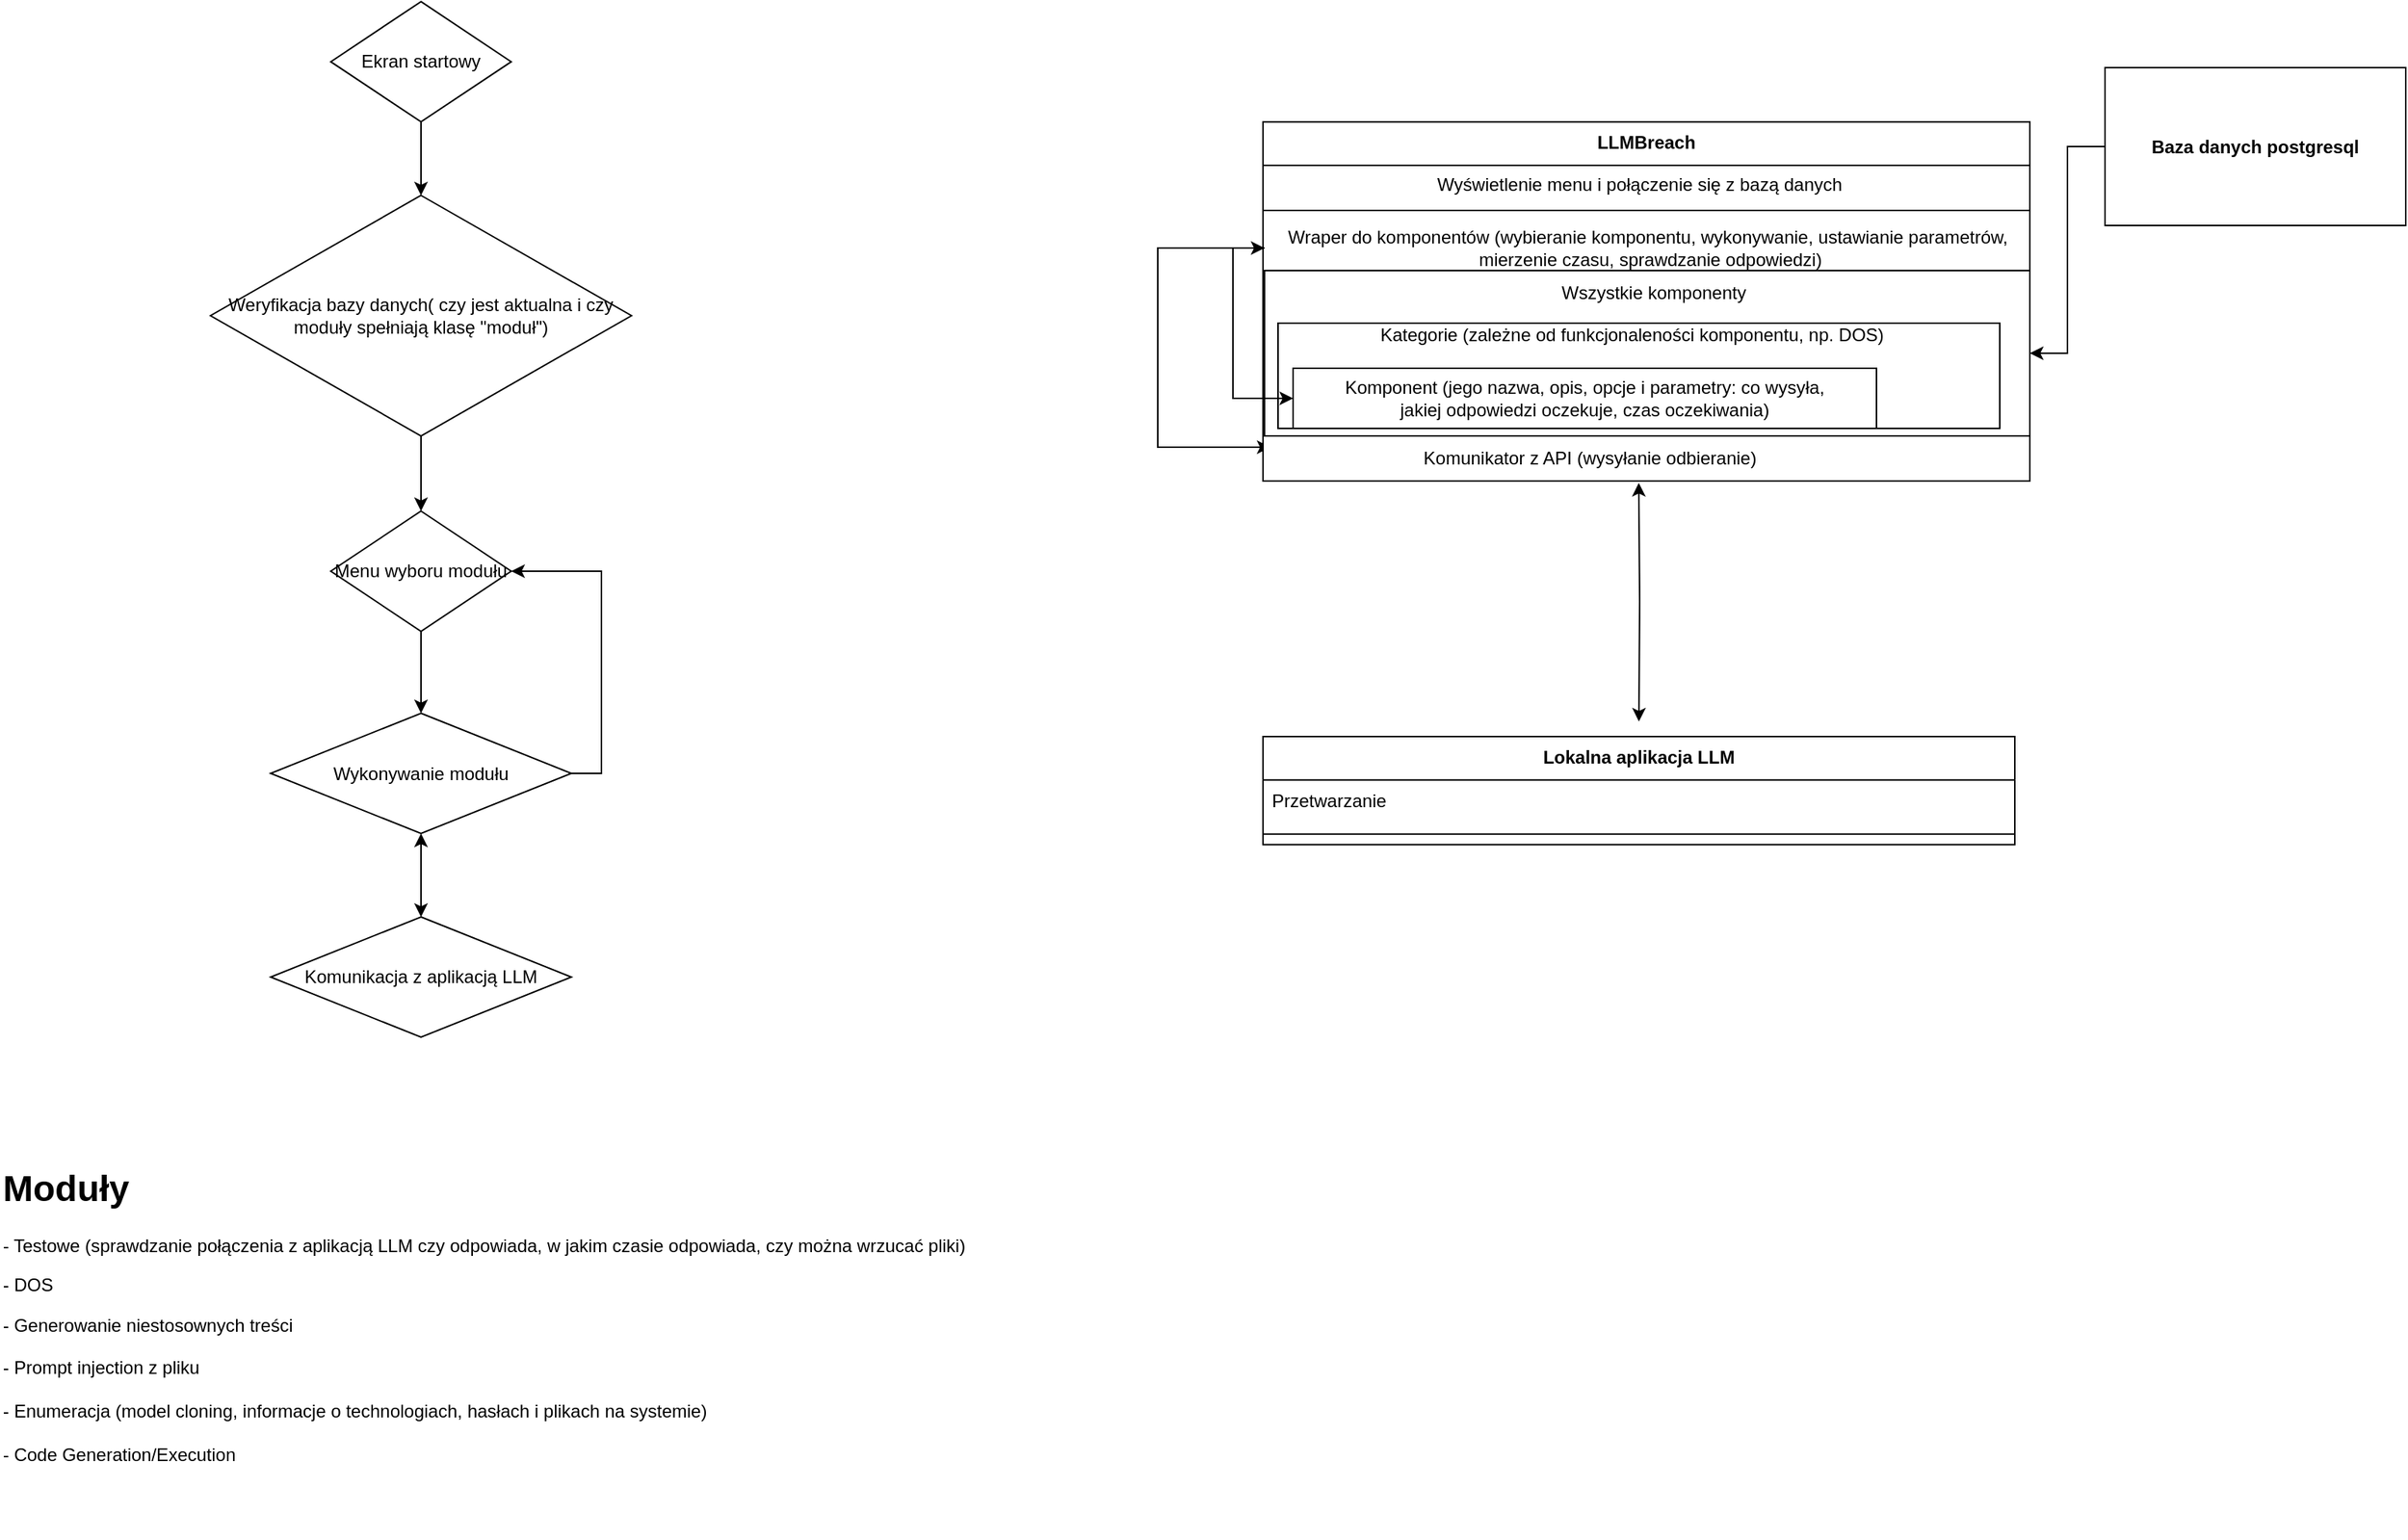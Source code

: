 <mxfile version="24.7.12">
  <diagram name="Strona-1" id="xsa9B9rwEk3ypq9Gwho9">
    <mxGraphModel dx="1886" dy="525" grid="1" gridSize="10" guides="1" tooltips="1" connect="1" arrows="1" fold="1" page="1" pageScale="1" pageWidth="827" pageHeight="1169" math="0" shadow="0">
      <root>
        <mxCell id="0" />
        <mxCell id="1" parent="0" />
        <mxCell id="NHLAjTvj-q2QCi7Z65vW-63" value="" style="rounded=0;whiteSpace=wrap;html=1;" parent="1" vertex="1">
          <mxGeometry x="21" y="355" width="499" height="35" as="geometry" />
        </mxCell>
        <mxCell id="NHLAjTvj-q2QCi7Z65vW-59" value="" style="rounded=0;whiteSpace=wrap;html=1;" parent="1" vertex="1">
          <mxGeometry x="20" y="210" width="510" height="180" as="geometry" />
        </mxCell>
        <mxCell id="NHLAjTvj-q2QCi7Z65vW-46" style="edgeStyle=orthogonalEdgeStyle;rounded=0;orthogonalLoop=1;jettySize=auto;html=1;startArrow=classic;startFill=1;entryX=0.49;entryY=1.007;entryDx=0;entryDy=0;entryPerimeter=0;" parent="1" target="NHLAjTvj-q2QCi7Z65vW-59" edge="1">
          <mxGeometry relative="1" as="geometry">
            <mxPoint x="270" y="550" as="sourcePoint" />
            <mxPoint x="269.74" y="430" as="targetPoint" />
          </mxGeometry>
        </mxCell>
        <mxCell id="5" value="Lokalna aplikacja LLM" style="swimlane;fontStyle=1;align=center;verticalAlign=top;childLayout=stackLayout;horizontal=1;startSize=28.933;horizontalStack=0;resizeParent=1;resizeParentMax=0;resizeLast=0;collapsible=0;marginBottom=0;" parent="1" vertex="1">
          <mxGeometry x="20" y="560" width="500" height="71.933" as="geometry" />
        </mxCell>
        <mxCell id="6" value="Przetwarzanie" style="text;strokeColor=none;fillColor=none;align=left;verticalAlign=top;spacingLeft=4;spacingRight=4;overflow=hidden;rotatable=0;points=[[0,0.5],[1,0.5]];portConstraint=eastwest;" parent="5" vertex="1">
          <mxGeometry y="28.933" width="500" height="29" as="geometry" />
        </mxCell>
        <mxCell id="7" style="line;strokeWidth=1;fillColor=none;align=left;verticalAlign=middle;spacingTop=-1;spacingLeft=3;spacingRight=3;rotatable=0;labelPosition=right;points=[];portConstraint=eastwest;strokeColor=inherit;" parent="5" vertex="1">
          <mxGeometry y="57.933" width="500" height="14" as="geometry" />
        </mxCell>
        <mxCell id="NHLAjTvj-q2QCi7Z65vW-36" value="" style="rounded=0;whiteSpace=wrap;html=1;" parent="1" vertex="1">
          <mxGeometry x="21" y="250" width="509" height="110" as="geometry" />
        </mxCell>
        <mxCell id="NHLAjTvj-q2QCi7Z65vW-37" value="" style="rounded=0;whiteSpace=wrap;html=1;" parent="1" vertex="1">
          <mxGeometry x="30" y="285" width="480" height="70" as="geometry" />
        </mxCell>
        <mxCell id="NHLAjTvj-q2QCi7Z65vW-38" value="Wszystkie komponenty" style="text;html=1;align=center;verticalAlign=middle;whiteSpace=wrap;rounded=0;" parent="1" vertex="1">
          <mxGeometry x="160" y="250" width="240" height="30" as="geometry" />
        </mxCell>
        <mxCell id="NHLAjTvj-q2QCi7Z65vW-39" value="&lt;div&gt;Kategorie (zależne od funkcjonaleności komponentu, np. DOS)&lt;/div&gt;&lt;div&gt;&lt;br&gt;&lt;/div&gt;" style="text;html=1;align=center;verticalAlign=middle;whiteSpace=wrap;rounded=0;" parent="1" vertex="1">
          <mxGeometry x="21" y="285" width="489" height="30" as="geometry" />
        </mxCell>
        <mxCell id="NHLAjTvj-q2QCi7Z65vW-41" value="&lt;div&gt;Komponent (jego nazwa, opis, opcje i parametry: co wysyła,&lt;/div&gt;&lt;div&gt;jakiej odpowiedzi oczekuje, czas oczekiwania)&lt;/div&gt;" style="rounded=0;whiteSpace=wrap;html=1;" parent="1" vertex="1">
          <mxGeometry x="40" y="315" width="388" height="40" as="geometry" />
        </mxCell>
        <mxCell id="NHLAjTvj-q2QCi7Z65vW-52" style="edgeStyle=orthogonalEdgeStyle;rounded=0;orthogonalLoop=1;jettySize=auto;html=1;entryX=1;entryY=0.5;entryDx=0;entryDy=0;" parent="1" source="NHLAjTvj-q2QCi7Z65vW-50" target="NHLAjTvj-q2QCi7Z65vW-36" edge="1">
          <mxGeometry relative="1" as="geometry" />
        </mxCell>
        <mxCell id="NHLAjTvj-q2QCi7Z65vW-50" value="&lt;h4&gt;Baza danych postgresql&lt;/h4&gt;" style="rounded=0;whiteSpace=wrap;html=1;" parent="1" vertex="1">
          <mxGeometry x="580" y="115" width="200" height="105" as="geometry" />
        </mxCell>
        <mxCell id="2" value="LLMBreach" style="swimlane;fontStyle=1;align=center;verticalAlign=top;childLayout=stackLayout;horizontal=1;startSize=28.933;horizontalStack=0;resizeParent=1;resizeParentMax=0;resizeLast=0;collapsible=0;marginBottom=0;" parent="1" vertex="1">
          <mxGeometry x="20" y="151.07" width="510" height="58.93" as="geometry" />
        </mxCell>
        <mxCell id="NHLAjTvj-q2QCi7Z65vW-65" style="edgeStyle=orthogonalEdgeStyle;rounded=0;orthogonalLoop=1;jettySize=auto;html=1;entryX=0;entryY=0.5;entryDx=0;entryDy=0;startArrow=classic;startFill=1;" parent="1" source="NHLAjTvj-q2QCi7Z65vW-58" target="NHLAjTvj-q2QCi7Z65vW-41" edge="1">
          <mxGeometry relative="1" as="geometry">
            <Array as="points">
              <mxPoint y="235" />
              <mxPoint y="335" />
            </Array>
          </mxGeometry>
        </mxCell>
        <mxCell id="rRGUe4ISB4xN1bIgfNmd-7" style="edgeStyle=orthogonalEdgeStyle;rounded=0;orthogonalLoop=1;jettySize=auto;html=1;entryX=0;entryY=0.25;entryDx=0;entryDy=0;" parent="1" source="NHLAjTvj-q2QCi7Z65vW-58" target="NHLAjTvj-q2QCi7Z65vW-61" edge="1">
          <mxGeometry relative="1" as="geometry">
            <Array as="points">
              <mxPoint x="-50" y="235" />
              <mxPoint x="-50" y="368" />
            </Array>
          </mxGeometry>
        </mxCell>
        <mxCell id="NHLAjTvj-q2QCi7Z65vW-58" value="Wraper do komponentów (wybieranie komponentu, wykonywanie, ustawianie parametrów,&lt;br&gt;&amp;nbsp;mierzenie czasu, sprawdzanie odpowiedzi)" style="text;html=1;align=center;verticalAlign=middle;whiteSpace=wrap;rounded=0;" parent="1" vertex="1">
          <mxGeometry x="21" y="220.003" width="510" height="30" as="geometry" />
        </mxCell>
        <mxCell id="NHLAjTvj-q2QCi7Z65vW-60" value="Wyświetlenie menu i połączenie się z bazą danych" style="text;html=1;align=center;verticalAlign=middle;resizable=0;points=[];autosize=1;strokeColor=none;fillColor=none;" parent="1" vertex="1">
          <mxGeometry x="125" y="178" width="290" height="30" as="geometry" />
        </mxCell>
        <mxCell id="NHLAjTvj-q2QCi7Z65vW-67" value="" style="rounded=0;whiteSpace=wrap;html=1;" parent="1" vertex="1">
          <mxGeometry x="20" y="360" width="510" height="30" as="geometry" />
        </mxCell>
        <mxCell id="NHLAjTvj-q2QCi7Z65vW-61" value="Komunikator z API (wysyłanie odbieranie)" style="text;html=1;align=center;verticalAlign=middle;whiteSpace=wrap;rounded=0;" parent="1" vertex="1">
          <mxGeometry x="25" y="360" width="425" height="30" as="geometry" />
        </mxCell>
        <mxCell id="Mppl3Bngeb9TIjAJbDSZ-8" style="edgeStyle=orthogonalEdgeStyle;rounded=0;orthogonalLoop=1;jettySize=auto;html=1;" edge="1" parent="1" source="Mppl3Bngeb9TIjAJbDSZ-7" target="Mppl3Bngeb9TIjAJbDSZ-9">
          <mxGeometry relative="1" as="geometry">
            <mxPoint x="-640" y="200" as="targetPoint" />
          </mxGeometry>
        </mxCell>
        <mxCell id="Mppl3Bngeb9TIjAJbDSZ-7" value="Ekran startowy" style="rhombus;whiteSpace=wrap;html=1;" vertex="1" parent="1">
          <mxGeometry x="-600" y="71.07" width="120" height="80" as="geometry" />
        </mxCell>
        <mxCell id="Mppl3Bngeb9TIjAJbDSZ-10" style="edgeStyle=orthogonalEdgeStyle;rounded=0;orthogonalLoop=1;jettySize=auto;html=1;" edge="1" parent="1" source="Mppl3Bngeb9TIjAJbDSZ-9" target="Mppl3Bngeb9TIjAJbDSZ-11">
          <mxGeometry relative="1" as="geometry">
            <mxPoint x="-540" y="420" as="targetPoint" />
          </mxGeometry>
        </mxCell>
        <mxCell id="Mppl3Bngeb9TIjAJbDSZ-9" value="&lt;font style=&quot;font-size: 12px;&quot;&gt;Weryfikacja bazy danych( czy jest aktualna i czy moduły spełniają klasę &quot;moduł&quot;)&lt;/font&gt;" style="rhombus;whiteSpace=wrap;html=1;" vertex="1" parent="1">
          <mxGeometry x="-680" y="200" width="280" height="160" as="geometry" />
        </mxCell>
        <mxCell id="Mppl3Bngeb9TIjAJbDSZ-12" style="edgeStyle=orthogonalEdgeStyle;rounded=0;orthogonalLoop=1;jettySize=auto;html=1;" edge="1" parent="1" source="Mppl3Bngeb9TIjAJbDSZ-11" target="Mppl3Bngeb9TIjAJbDSZ-13">
          <mxGeometry relative="1" as="geometry">
            <mxPoint x="-540" y="540" as="targetPoint" />
          </mxGeometry>
        </mxCell>
        <mxCell id="Mppl3Bngeb9TIjAJbDSZ-11" value="Menu wyboru modułu" style="rhombus;whiteSpace=wrap;html=1;" vertex="1" parent="1">
          <mxGeometry x="-600" y="410" width="120" height="80" as="geometry" />
        </mxCell>
        <mxCell id="Mppl3Bngeb9TIjAJbDSZ-15" style="edgeStyle=orthogonalEdgeStyle;rounded=0;orthogonalLoop=1;jettySize=auto;html=1;exitX=0.5;exitY=1;exitDx=0;exitDy=0;entryX=0.5;entryY=0;entryDx=0;entryDy=0;startArrow=classic;startFill=1;" edge="1" parent="1" source="Mppl3Bngeb9TIjAJbDSZ-13" target="Mppl3Bngeb9TIjAJbDSZ-14">
          <mxGeometry relative="1" as="geometry" />
        </mxCell>
        <mxCell id="Mppl3Bngeb9TIjAJbDSZ-16" style="edgeStyle=orthogonalEdgeStyle;rounded=0;orthogonalLoop=1;jettySize=auto;html=1;exitX=1;exitY=0.5;exitDx=0;exitDy=0;entryX=1;entryY=0.5;entryDx=0;entryDy=0;" edge="1" parent="1" source="Mppl3Bngeb9TIjAJbDSZ-13" target="Mppl3Bngeb9TIjAJbDSZ-11">
          <mxGeometry relative="1" as="geometry" />
        </mxCell>
        <mxCell id="Mppl3Bngeb9TIjAJbDSZ-13" value="Wykonywanie modułu" style="rhombus;whiteSpace=wrap;html=1;" vertex="1" parent="1">
          <mxGeometry x="-640" y="544.5" width="200" height="80" as="geometry" />
        </mxCell>
        <mxCell id="Mppl3Bngeb9TIjAJbDSZ-14" value="Komunikacja z aplikacją LLM" style="rhombus;whiteSpace=wrap;html=1;" vertex="1" parent="1">
          <mxGeometry x="-640" y="680" width="200" height="80" as="geometry" />
        </mxCell>
        <mxCell id="Mppl3Bngeb9TIjAJbDSZ-18" value="&lt;h1 style=&quot;margin-top: 0px;&quot;&gt;Moduły&lt;br&gt;&lt;/h1&gt;&lt;p&gt;- Testowe (sprawdzanie połączenia z aplikacją LLM czy odpowiada, w jakim czasie odpowiada, czy można wrzucać pliki)&lt;/p&gt;&lt;p&gt;- DOS&lt;/p&gt;- Generowanie niestosownych treści&lt;br&gt;&lt;div&gt;&lt;br&gt;&lt;/div&gt;&lt;div&gt;- Prompt injection z pliku&lt;/div&gt;&lt;div&gt;&lt;br&gt;&lt;/div&gt;&lt;div&gt;- Enumeracja (model cloning, informacje o technologiach, hasłach i plikach na systemie)&lt;/div&gt;&lt;div&gt;&lt;br&gt;&lt;/div&gt;&lt;div&gt;- Code Generation/Execution&lt;/div&gt;" style="text;html=1;whiteSpace=wrap;overflow=hidden;rounded=0;" vertex="1" parent="1">
          <mxGeometry x="-820" y="840" width="820" height="250" as="geometry" />
        </mxCell>
      </root>
    </mxGraphModel>
  </diagram>
</mxfile>
